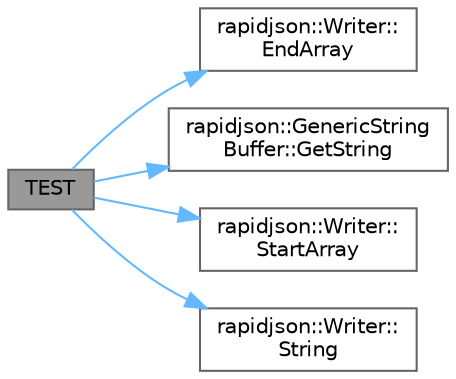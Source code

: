 digraph "TEST"
{
 // LATEX_PDF_SIZE
  bgcolor="transparent";
  edge [fontname=Helvetica,fontsize=10,labelfontname=Helvetica,labelfontsize=10];
  node [fontname=Helvetica,fontsize=10,shape=box,height=0.2,width=0.4];
  rankdir="LR";
  Node1 [id="Node000001",label="TEST",height=0.2,width=0.4,color="gray40", fillcolor="grey60", style="filled", fontcolor="black",tooltip=" "];
  Node1 -> Node2 [id="edge1_Node000001_Node000002",color="steelblue1",style="solid",tooltip=" "];
  Node2 [id="Node000002",label="rapidjson::Writer::\lEndArray",height=0.2,width=0.4,color="grey40", fillcolor="white", style="filled",URL="$classrapidjson_1_1_writer.html#a13c98a10c8a8be0823c6cfd8e1b479a4",tooltip=" "];
  Node1 -> Node3 [id="edge2_Node000001_Node000003",color="steelblue1",style="solid",tooltip=" "];
  Node3 [id="Node000003",label="rapidjson::GenericString\lBuffer::GetString",height=0.2,width=0.4,color="grey40", fillcolor="white", style="filled",URL="$classrapidjson_1_1_generic_string_buffer.html#a138330b64d530a2c35f702d4e207ac2f",tooltip=" "];
  Node1 -> Node4 [id="edge3_Node000001_Node000004",color="steelblue1",style="solid",tooltip=" "];
  Node4 [id="Node000004",label="rapidjson::Writer::\lStartArray",height=0.2,width=0.4,color="grey40", fillcolor="white", style="filled",URL="$classrapidjson_1_1_writer.html#a7019d2c81548f7b4dcc96f98a3e2bf76",tooltip=" "];
  Node1 -> Node5 [id="edge4_Node000001_Node000005",color="steelblue1",style="solid",tooltip=" "];
  Node5 [id="Node000005",label="rapidjson::Writer::\lString",height=0.2,width=0.4,color="grey40", fillcolor="white", style="filled",URL="$classrapidjson_1_1_writer.html#a3cddcb5176054f559d0d552a3ff8789b",tooltip=" "];
}
